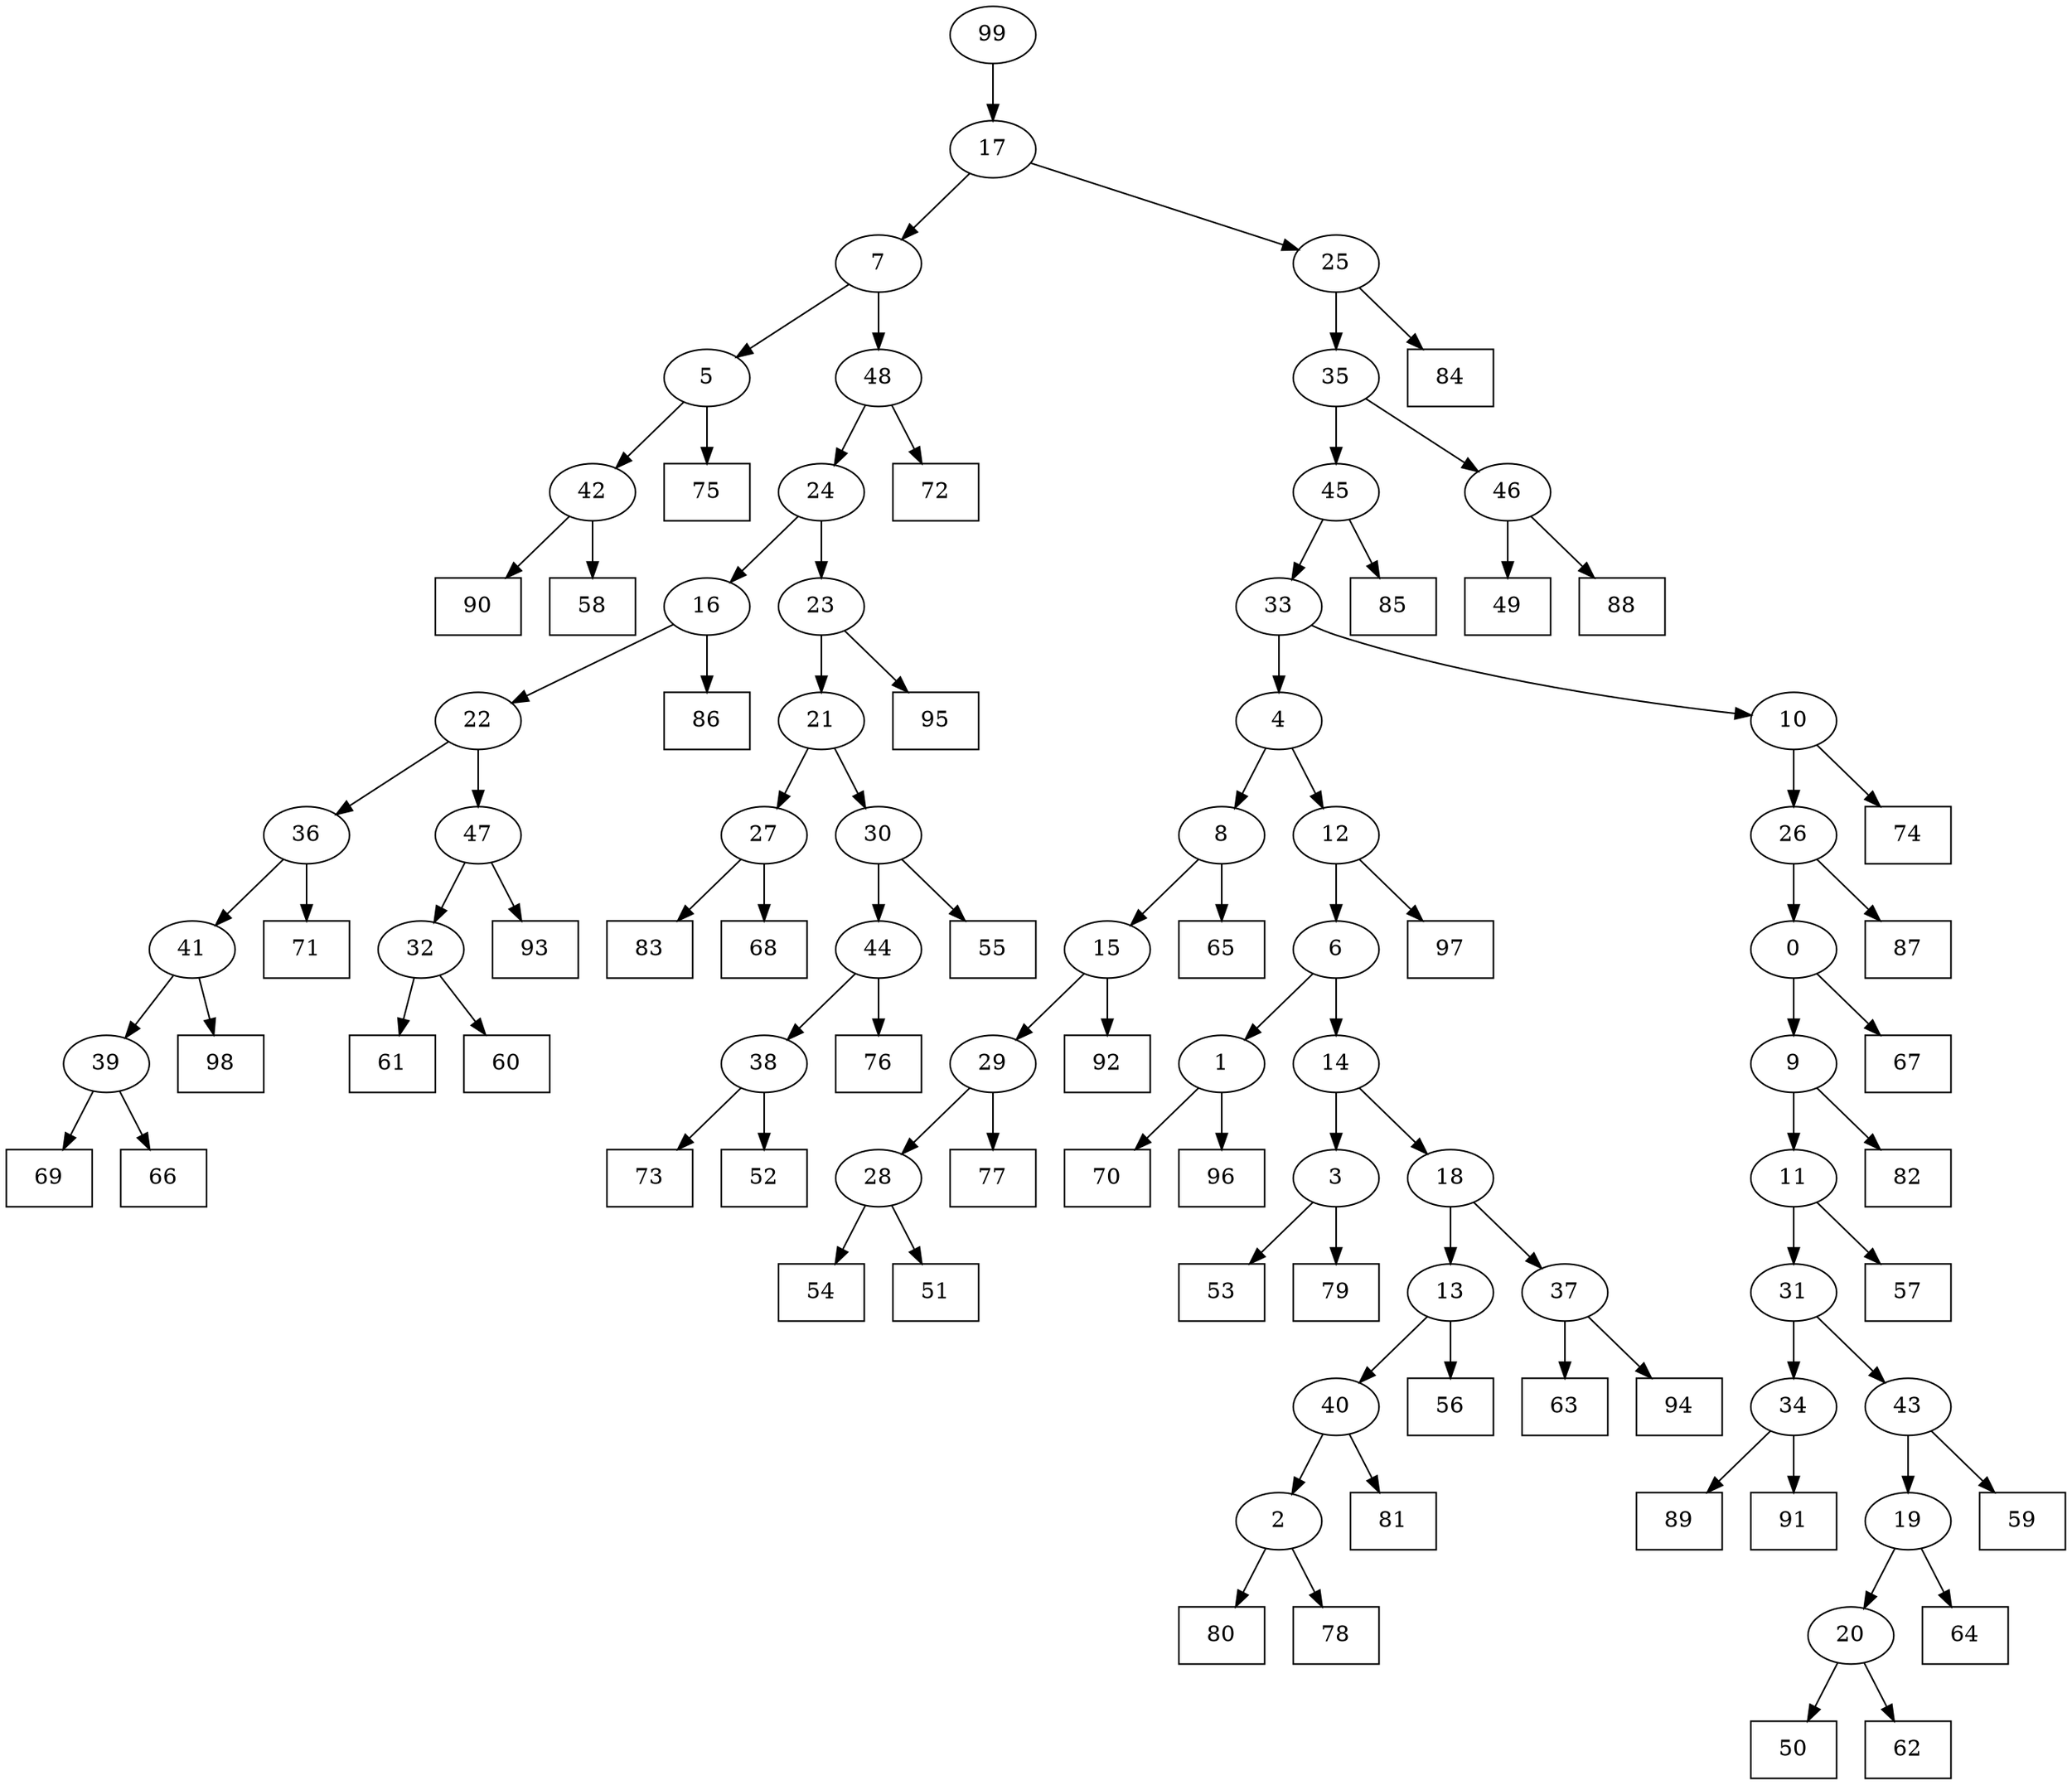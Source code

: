 digraph G {
0[label="0"];
1[label="1"];
2[label="2"];
3[label="3"];
4[label="4"];
5[label="5"];
6[label="6"];
7[label="7"];
8[label="8"];
9[label="9"];
10[label="10"];
11[label="11"];
12[label="12"];
13[label="13"];
14[label="14"];
15[label="15"];
16[label="16"];
17[label="17"];
18[label="18"];
19[label="19"];
20[label="20"];
21[label="21"];
22[label="22"];
23[label="23"];
24[label="24"];
25[label="25"];
26[label="26"];
27[label="27"];
28[label="28"];
29[label="29"];
30[label="30"];
31[label="31"];
32[label="32"];
33[label="33"];
34[label="34"];
35[label="35"];
36[label="36"];
37[label="37"];
38[label="38"];
39[label="39"];
40[label="40"];
41[label="41"];
42[label="42"];
43[label="43"];
44[label="44"];
45[label="45"];
46[label="46"];
47[label="47"];
48[label="48"];
49[shape=box,label="70"];
50[shape=box,label="87"];
51[shape=box,label="90"];
52[shape=box,label="59"];
53[shape=box,label="74"];
54[shape=box,label="67"];
55[shape=box,label="63"];
56[shape=box,label="54"];
57[shape=box,label="61"];
58[shape=box,label="97"];
59[shape=box,label="80"];
60[shape=box,label="73"];
61[shape=box,label="94"];
62[shape=box,label="75"];
63[shape=box,label="71"];
64[shape=box,label="93"];
65[shape=box,label="49"];
66[shape=box,label="98"];
67[shape=box,label="88"];
68[shape=box,label="81"];
69[shape=box,label="65"];
70[shape=box,label="89"];
71[shape=box,label="69"];
72[shape=box,label="56"];
73[shape=box,label="77"];
74[shape=box,label="58"];
75[shape=box,label="66"];
76[shape=box,label="83"];
77[shape=box,label="72"];
78[shape=box,label="55"];
79[shape=box,label="60"];
80[shape=box,label="50"];
81[shape=box,label="62"];
82[shape=box,label="53"];
83[shape=box,label="82"];
84[shape=box,label="64"];
85[shape=box,label="78"];
86[shape=box,label="84"];
87[shape=box,label="79"];
88[shape=box,label="92"];
89[shape=box,label="86"];
90[shape=box,label="96"];
91[shape=box,label="85"];
92[shape=box,label="52"];
93[shape=box,label="76"];
94[shape=box,label="95"];
95[shape=box,label="51"];
96[shape=box,label="68"];
97[shape=box,label="57"];
98[shape=box,label="91"];
99[label="99"];
0->54 ;
27->96 ;
15->88 ;
43->52 ;
2->85 ;
3->87 ;
47->64 ;
45->91 ;
26->0 ;
12->58 ;
28->56 ;
42->51 ;
5->62 ;
46->65 ;
5->42 ;
15->29 ;
22->36 ;
11->31 ;
2->59 ;
23->21 ;
21->30 ;
41->66 ;
40->2 ;
36->41 ;
29->28 ;
40->68 ;
3->82 ;
30->78 ;
36->63 ;
37->61 ;
38->60 ;
14->3 ;
28->95 ;
38->92 ;
13->72 ;
21->27 ;
27->76 ;
29->73 ;
16->22 ;
22->47 ;
45->33 ;
24->16 ;
8->15 ;
19->84 ;
32->79 ;
0->9 ;
39->71 ;
10->26 ;
26->50 ;
12->6 ;
9->83 ;
30->44 ;
44->38 ;
25->86 ;
25->35 ;
23->94 ;
1->49 ;
34->70 ;
43->19 ;
33->4 ;
4->12 ;
6->1 ;
1->90 ;
34->98 ;
42->74 ;
48->77 ;
31->43 ;
18->13 ;
13->40 ;
7->5 ;
18->37 ;
37->55 ;
33->10 ;
10->53 ;
31->34 ;
35->46 ;
46->67 ;
47->32 ;
32->57 ;
6->14 ;
41->39 ;
35->45 ;
99->17 ;
17->25 ;
14->18 ;
4->8 ;
8->69 ;
39->75 ;
9->11 ;
11->97 ;
17->7 ;
20->80 ;
7->48 ;
44->93 ;
48->24 ;
24->23 ;
16->89 ;
19->20 ;
20->81 ;
}
